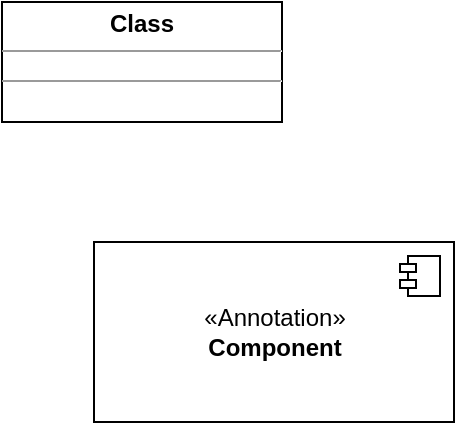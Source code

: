 <mxfile version="20.4.0" type="github">
  <diagram id="o7p4OV8jSi1Fe-7ckuXd" name="第 1 页">
    <mxGraphModel dx="830" dy="562" grid="1" gridSize="10" guides="1" tooltips="1" connect="1" arrows="1" fold="1" page="1" pageScale="1" pageWidth="827" pageHeight="1169" math="0" shadow="0">
      <root>
        <mxCell id="0" />
        <mxCell id="1" parent="0" />
        <mxCell id="8KS33HC-CKG4td0t2KCA-10" value="Use Case" style="ellipse;whiteSpace=wrap;html=1;" vertex="1" parent="1">
          <mxGeometry x="340" y="290" width="140" height="70" as="geometry" />
        </mxCell>
        <mxCell id="8KS33HC-CKG4td0t2KCA-11" value="+ item: attribute" style="text;strokeColor=none;fillColor=none;align=left;verticalAlign=top;spacingLeft=4;spacingRight=4;overflow=hidden;rotatable=0;points=[[0,0.5],[1,0.5]];portConstraint=eastwest;" vertex="1" parent="1">
          <mxGeometry x="360" y="310" width="100" height="26" as="geometry" />
        </mxCell>
        <mxCell id="8KS33HC-CKG4td0t2KCA-12" value="&amp;laquo;Annotation&amp;raquo;&lt;br/&gt;&lt;b&gt;Component&lt;/b&gt;" style="html=1;dropTarget=0;" vertex="1" parent="1">
          <mxGeometry x="320" y="280" width="180" height="90" as="geometry" />
        </mxCell>
        <mxCell id="8KS33HC-CKG4td0t2KCA-13" value="" style="shape=module;jettyWidth=8;jettyHeight=4;" vertex="1" parent="8KS33HC-CKG4td0t2KCA-12">
          <mxGeometry x="1" width="20" height="20" relative="1" as="geometry">
            <mxPoint x="-27" y="7" as="offset" />
          </mxGeometry>
        </mxCell>
        <mxCell id="8KS33HC-CKG4td0t2KCA-14" value="&lt;p style=&quot;margin:0px;margin-top:4px;text-align:center;&quot;&gt;&lt;b&gt;Class&lt;/b&gt;&lt;/p&gt;&lt;hr size=&quot;1&quot;/&gt;&lt;div style=&quot;height:2px;&quot;&gt;&lt;/div&gt;&lt;hr size=&quot;1&quot;/&gt;&lt;div style=&quot;height:2px;&quot;&gt;&lt;/div&gt;" style="verticalAlign=top;align=left;overflow=fill;fontSize=12;fontFamily=Helvetica;html=1;" vertex="1" parent="1">
          <mxGeometry x="274" y="160" width="140" height="60" as="geometry" />
        </mxCell>
      </root>
    </mxGraphModel>
  </diagram>
</mxfile>
